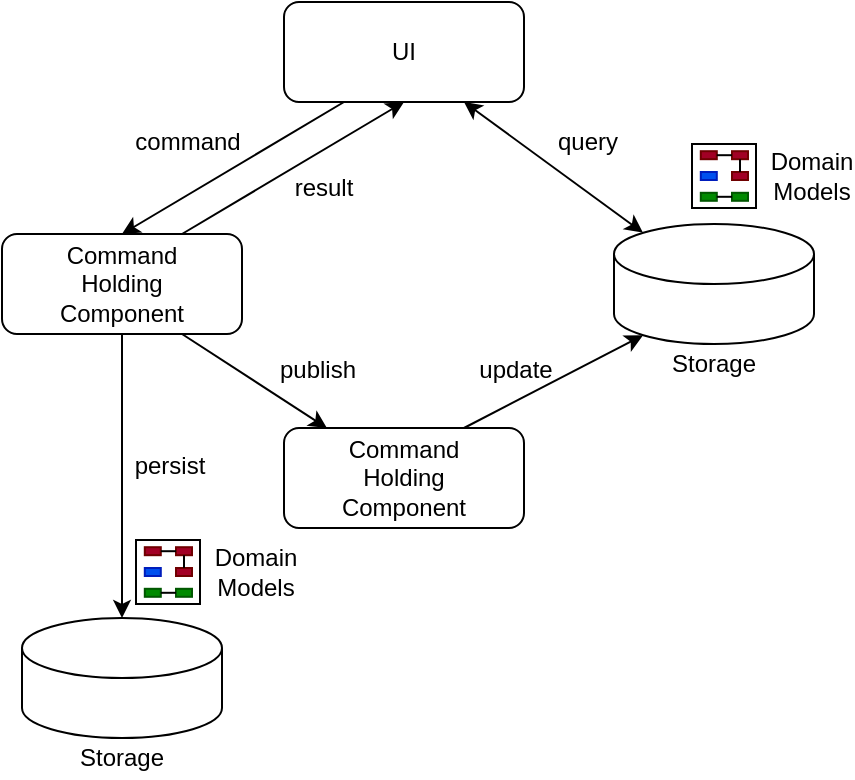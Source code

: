 <mxfile>
    <diagram id="He5OY_3tZFtoalhzIdG2" name="Page-1">
        <mxGraphModel dx="745" dy="546" grid="0" gridSize="10" guides="1" tooltips="1" connect="1" arrows="1" fold="1" page="1" pageScale="1" pageWidth="827" pageHeight="1169" math="0" shadow="0">
            <root>
                <mxCell id="0"/>
                <mxCell id="1" parent="0"/>
                <mxCell id="37" value="" style="shape=cylinder3;whiteSpace=wrap;html=1;boundedLbl=1;backgroundOutline=1;size=15;" vertex="1" parent="1">
                    <mxGeometry x="469" y="165" width="100" height="60" as="geometry"/>
                </mxCell>
                <mxCell id="38" value="UI" style="rounded=1;whiteSpace=wrap;html=1;" vertex="1" parent="1">
                    <mxGeometry x="304" y="54" width="120" height="50" as="geometry"/>
                </mxCell>
                <mxCell id="40" value="Command&lt;br&gt;Holding&lt;br&gt;Component" style="rounded=1;whiteSpace=wrap;html=1;" vertex="1" parent="1">
                    <mxGeometry x="163" y="170" width="120" height="50" as="geometry"/>
                </mxCell>
                <mxCell id="42" value="Command&lt;br&gt;Holding&lt;br&gt;Component" style="rounded=1;whiteSpace=wrap;html=1;" vertex="1" parent="1">
                    <mxGeometry x="304" y="267" width="120" height="50" as="geometry"/>
                </mxCell>
                <mxCell id="43" value="" style="shape=cylinder3;whiteSpace=wrap;html=1;boundedLbl=1;backgroundOutline=1;size=15;" vertex="1" parent="1">
                    <mxGeometry x="173" y="362" width="100" height="60" as="geometry"/>
                </mxCell>
                <mxCell id="44" value="Storage" style="text;html=1;strokeColor=none;fillColor=none;align=center;verticalAlign=middle;whiteSpace=wrap;rounded=0;" vertex="1" parent="1">
                    <mxGeometry x="203" y="422" width="40" height="20" as="geometry"/>
                </mxCell>
                <mxCell id="45" value="Storage" style="text;html=1;strokeColor=none;fillColor=none;align=center;verticalAlign=middle;whiteSpace=wrap;rounded=0;" vertex="1" parent="1">
                    <mxGeometry x="499" y="225" width="40" height="20" as="geometry"/>
                </mxCell>
                <mxCell id="82" value="" style="endArrow=classic;html=1;exitX=0.25;exitY=1;exitDx=0;exitDy=0;entryX=0.5;entryY=0;entryDx=0;entryDy=0;" edge="1" parent="1" source="38" target="40">
                    <mxGeometry width="50" height="50" relative="1" as="geometry">
                        <mxPoint x="280" y="242" as="sourcePoint"/>
                        <mxPoint x="330" y="192" as="targetPoint"/>
                    </mxGeometry>
                </mxCell>
                <mxCell id="83" value="command" style="text;html=1;strokeColor=none;fillColor=none;align=center;verticalAlign=middle;whiteSpace=wrap;rounded=0;" vertex="1" parent="1">
                    <mxGeometry x="236" y="114" width="40" height="20" as="geometry"/>
                </mxCell>
                <mxCell id="84" value="" style="endArrow=classic;html=1;exitX=0.75;exitY=0;exitDx=0;exitDy=0;entryX=0.5;entryY=1;entryDx=0;entryDy=0;" edge="1" parent="1" source="40" target="38">
                    <mxGeometry width="50" height="50" relative="1" as="geometry">
                        <mxPoint x="280" y="242" as="sourcePoint"/>
                        <mxPoint x="330" y="192" as="targetPoint"/>
                    </mxGeometry>
                </mxCell>
                <mxCell id="85" value="result" style="text;html=1;strokeColor=none;fillColor=none;align=center;verticalAlign=middle;whiteSpace=wrap;rounded=0;" vertex="1" parent="1">
                    <mxGeometry x="304" y="137" width="40" height="20" as="geometry"/>
                </mxCell>
                <mxCell id="86" value="" style="endArrow=classic;html=1;exitX=0.75;exitY=1;exitDx=0;exitDy=0;" edge="1" parent="1" source="40" target="42">
                    <mxGeometry width="50" height="50" relative="1" as="geometry">
                        <mxPoint x="280" y="242" as="sourcePoint"/>
                        <mxPoint x="330" y="192" as="targetPoint"/>
                    </mxGeometry>
                </mxCell>
                <mxCell id="87" value="publish" style="text;html=1;strokeColor=none;fillColor=none;align=center;verticalAlign=middle;whiteSpace=wrap;rounded=0;" vertex="1" parent="1">
                    <mxGeometry x="301" y="228" width="40" height="20" as="geometry"/>
                </mxCell>
                <mxCell id="88" value="" style="endArrow=classic;html=1;exitX=0.5;exitY=1;exitDx=0;exitDy=0;entryX=0.5;entryY=0;entryDx=0;entryDy=0;entryPerimeter=0;" edge="1" parent="1" source="40" target="43">
                    <mxGeometry width="50" height="50" relative="1" as="geometry">
                        <mxPoint x="280" y="242" as="sourcePoint"/>
                        <mxPoint x="330" y="192" as="targetPoint"/>
                    </mxGeometry>
                </mxCell>
                <mxCell id="89" value="persist" style="text;html=1;strokeColor=none;fillColor=none;align=center;verticalAlign=middle;whiteSpace=wrap;rounded=0;" vertex="1" parent="1">
                    <mxGeometry x="227" y="276" width="40" height="20" as="geometry"/>
                </mxCell>
                <mxCell id="90" value="" style="endArrow=classic;html=1;exitX=0.75;exitY=0;exitDx=0;exitDy=0;entryX=0.145;entryY=1;entryDx=0;entryDy=-4.35;entryPerimeter=0;" edge="1" parent="1" source="42" target="37">
                    <mxGeometry width="50" height="50" relative="1" as="geometry">
                        <mxPoint x="280" y="242" as="sourcePoint"/>
                        <mxPoint x="330" y="192" as="targetPoint"/>
                    </mxGeometry>
                </mxCell>
                <mxCell id="91" value="update" style="text;html=1;strokeColor=none;fillColor=none;align=center;verticalAlign=middle;whiteSpace=wrap;rounded=0;" vertex="1" parent="1">
                    <mxGeometry x="400" y="228" width="40" height="20" as="geometry"/>
                </mxCell>
                <mxCell id="93" value="" style="endArrow=classic;startArrow=classic;html=1;entryX=0.75;entryY=1;entryDx=0;entryDy=0;exitX=0.145;exitY=0;exitDx=0;exitDy=4.35;exitPerimeter=0;" edge="1" parent="1" source="37" target="38">
                    <mxGeometry width="50" height="50" relative="1" as="geometry">
                        <mxPoint x="280" y="242" as="sourcePoint"/>
                        <mxPoint x="330" y="192" as="targetPoint"/>
                    </mxGeometry>
                </mxCell>
                <mxCell id="94" value="query" style="text;html=1;strokeColor=none;fillColor=none;align=center;verticalAlign=middle;whiteSpace=wrap;rounded=0;" vertex="1" parent="1">
                    <mxGeometry x="436" y="114" width="40" height="20" as="geometry"/>
                </mxCell>
                <mxCell id="95" value="" style="group" vertex="1" connectable="0" parent="1">
                    <mxGeometry x="508" y="125" width="32" height="32" as="geometry"/>
                </mxCell>
                <mxCell id="96" value="" style="whiteSpace=wrap;html=1;aspect=fixed;" vertex="1" parent="95">
                    <mxGeometry width="32" height="32" as="geometry"/>
                </mxCell>
                <mxCell id="97" value="" style="rounded=0;whiteSpace=wrap;html=1;fillColor=#a20025;strokeColor=#6F0000;fontColor=#ffffff;" vertex="1" parent="95">
                    <mxGeometry x="4.4" y="3.6" width="8" height="4" as="geometry"/>
                </mxCell>
                <mxCell id="98" value="" style="rounded=0;whiteSpace=wrap;html=1;fillColor=#a20025;strokeColor=#6F0000;fontColor=#ffffff;" vertex="1" parent="95">
                    <mxGeometry x="20" y="3.6" width="8" height="4" as="geometry"/>
                </mxCell>
                <mxCell id="99" value="" style="rounded=0;whiteSpace=wrap;html=1;fillColor=#a20025;strokeColor=#6F0000;fontColor=#ffffff;" vertex="1" parent="95">
                    <mxGeometry x="20" y="14" width="8" height="4" as="geometry"/>
                </mxCell>
                <mxCell id="100" value="" style="rounded=0;whiteSpace=wrap;html=1;fillColor=#0050ef;strokeColor=#001DBC;fontColor=#ffffff;" vertex="1" parent="95">
                    <mxGeometry x="4.4" y="14" width="8" height="4" as="geometry"/>
                </mxCell>
                <mxCell id="101" value="" style="rounded=0;whiteSpace=wrap;html=1;fillColor=#008a00;strokeColor=#005700;fontColor=#ffffff;" vertex="1" parent="95">
                    <mxGeometry x="4.4" y="24.4" width="8" height="4" as="geometry"/>
                </mxCell>
                <mxCell id="102" value="" style="rounded=0;whiteSpace=wrap;html=1;fillColor=#008a00;strokeColor=#005700;fontColor=#ffffff;" vertex="1" parent="95">
                    <mxGeometry x="20" y="24.4" width="8" height="4" as="geometry"/>
                </mxCell>
                <mxCell id="103" value="" style="endArrow=none;html=1;entryX=0;entryY=0.5;entryDx=0;entryDy=0;exitX=1;exitY=0.5;exitDx=0;exitDy=0;" edge="1" parent="95" source="97" target="98">
                    <mxGeometry width="50" height="50" relative="1" as="geometry">
                        <mxPoint x="-9" y="27" as="sourcePoint"/>
                        <mxPoint x="41" y="-23" as="targetPoint"/>
                    </mxGeometry>
                </mxCell>
                <mxCell id="104" value="" style="endArrow=none;html=1;entryX=0.5;entryY=0;entryDx=0;entryDy=0;exitX=0.5;exitY=1;exitDx=0;exitDy=0;" edge="1" parent="95" source="98" target="99">
                    <mxGeometry width="50" height="50" relative="1" as="geometry">
                        <mxPoint x="22.4" y="15.6" as="sourcePoint"/>
                        <mxPoint x="30" y="15.6" as="targetPoint"/>
                    </mxGeometry>
                </mxCell>
                <mxCell id="105" value="" style="endArrow=none;html=1;entryX=0;entryY=0.5;entryDx=0;entryDy=0;exitX=1;exitY=0.5;exitDx=0;exitDy=0;" edge="1" parent="95" source="101" target="102">
                    <mxGeometry width="50" height="50" relative="1" as="geometry">
                        <mxPoint x="32.4" y="25.6" as="sourcePoint"/>
                        <mxPoint x="40" y="25.6" as="targetPoint"/>
                    </mxGeometry>
                </mxCell>
                <mxCell id="106" value="Domain&lt;br&gt;Models" style="text;html=1;strokeColor=none;fillColor=none;align=center;verticalAlign=middle;whiteSpace=wrap;rounded=0;" vertex="1" parent="1">
                    <mxGeometry x="548" y="131" width="40" height="20" as="geometry"/>
                </mxCell>
                <mxCell id="108" value="" style="group" vertex="1" connectable="0" parent="1">
                    <mxGeometry x="230" y="323" width="32" height="32" as="geometry"/>
                </mxCell>
                <mxCell id="109" value="" style="whiteSpace=wrap;html=1;aspect=fixed;" vertex="1" parent="108">
                    <mxGeometry width="32" height="32" as="geometry"/>
                </mxCell>
                <mxCell id="110" value="" style="rounded=0;whiteSpace=wrap;html=1;fillColor=#a20025;strokeColor=#6F0000;fontColor=#ffffff;" vertex="1" parent="108">
                    <mxGeometry x="4.4" y="3.6" width="8" height="4" as="geometry"/>
                </mxCell>
                <mxCell id="111" value="" style="rounded=0;whiteSpace=wrap;html=1;fillColor=#a20025;strokeColor=#6F0000;fontColor=#ffffff;" vertex="1" parent="108">
                    <mxGeometry x="20" y="3.6" width="8" height="4" as="geometry"/>
                </mxCell>
                <mxCell id="112" value="" style="rounded=0;whiteSpace=wrap;html=1;fillColor=#a20025;strokeColor=#6F0000;fontColor=#ffffff;" vertex="1" parent="108">
                    <mxGeometry x="20" y="14" width="8" height="4" as="geometry"/>
                </mxCell>
                <mxCell id="113" value="" style="rounded=0;whiteSpace=wrap;html=1;fillColor=#0050ef;strokeColor=#001DBC;fontColor=#ffffff;" vertex="1" parent="108">
                    <mxGeometry x="4.4" y="14" width="8" height="4" as="geometry"/>
                </mxCell>
                <mxCell id="114" value="" style="rounded=0;whiteSpace=wrap;html=1;fillColor=#008a00;strokeColor=#005700;fontColor=#ffffff;" vertex="1" parent="108">
                    <mxGeometry x="4.4" y="24.4" width="8" height="4" as="geometry"/>
                </mxCell>
                <mxCell id="115" value="" style="rounded=0;whiteSpace=wrap;html=1;fillColor=#008a00;strokeColor=#005700;fontColor=#ffffff;" vertex="1" parent="108">
                    <mxGeometry x="20" y="24.4" width="8" height="4" as="geometry"/>
                </mxCell>
                <mxCell id="116" value="" style="endArrow=none;html=1;entryX=0;entryY=0.5;entryDx=0;entryDy=0;exitX=1;exitY=0.5;exitDx=0;exitDy=0;" edge="1" parent="108" source="110" target="111">
                    <mxGeometry width="50" height="50" relative="1" as="geometry">
                        <mxPoint x="-9" y="27" as="sourcePoint"/>
                        <mxPoint x="41" y="-23" as="targetPoint"/>
                    </mxGeometry>
                </mxCell>
                <mxCell id="117" value="" style="endArrow=none;html=1;entryX=0.5;entryY=0;entryDx=0;entryDy=0;exitX=0.5;exitY=1;exitDx=0;exitDy=0;" edge="1" parent="108" source="111" target="112">
                    <mxGeometry width="50" height="50" relative="1" as="geometry">
                        <mxPoint x="22.4" y="15.6" as="sourcePoint"/>
                        <mxPoint x="30" y="15.6" as="targetPoint"/>
                    </mxGeometry>
                </mxCell>
                <mxCell id="118" value="" style="endArrow=none;html=1;entryX=0;entryY=0.5;entryDx=0;entryDy=0;exitX=1;exitY=0.5;exitDx=0;exitDy=0;" edge="1" parent="108" source="114" target="115">
                    <mxGeometry width="50" height="50" relative="1" as="geometry">
                        <mxPoint x="32.4" y="25.6" as="sourcePoint"/>
                        <mxPoint x="40" y="25.6" as="targetPoint"/>
                    </mxGeometry>
                </mxCell>
                <mxCell id="119" value="Domain&lt;br&gt;Models" style="text;html=1;strokeColor=none;fillColor=none;align=center;verticalAlign=middle;whiteSpace=wrap;rounded=0;" vertex="1" parent="1">
                    <mxGeometry x="270" y="329" width="40" height="20" as="geometry"/>
                </mxCell>
            </root>
        </mxGraphModel>
    </diagram>
</mxfile>